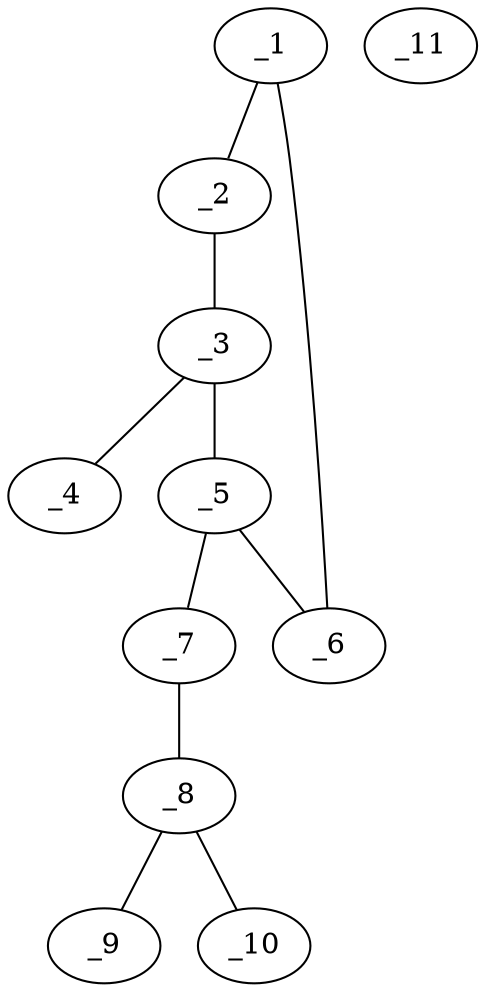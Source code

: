 graph molid621888 {
	_1	 [charge=0,
		chem=1,
		symbol="C  ",
		x="4.2601",
		y="-2.0194"];
	_2	 [charge=0,
		chem=1,
		symbol="C  ",
		x="3.2601",
		y="-2.0194"];
	_1 -- _2	 [valence=1];
	_6	 [charge=0,
		chem=1,
		symbol="C  ",
		x="4.5691",
		y="-1.0684"];
	_1 -- _6	 [valence=1];
	_3	 [charge=0,
		chem=1,
		symbol="C  ",
		x="2.9511",
		y="-1.0684"];
	_2 -- _3	 [valence=1];
	_4	 [charge=0,
		chem=2,
		symbol="O  ",
		x=2,
		y="-0.7593"];
	_3 -- _4	 [valence=2];
	_5	 [charge=0,
		chem=1,
		symbol="C  ",
		x="3.7601",
		y="-0.4806"];
	_3 -- _5	 [valence=1];
	_5 -- _6	 [valence=1];
	_7	 [charge=0,
		chem=1,
		symbol="C  ",
		x="3.7601",
		y="0.5194"];
	_5 -- _7	 [valence=1];
	_8	 [charge=0,
		chem=4,
		symbol="N  ",
		x="4.6261",
		y="1.0194"];
	_7 -- _8	 [valence=1];
	_9	 [charge=0,
		chem=1,
		symbol="C  ",
		x="4.6261",
		y="2.0194"];
	_8 -- _9	 [valence=1];
	_10	 [charge=0,
		chem=1,
		symbol="C  ",
		x="5.4921",
		y="0.5194"];
	_8 -- _10	 [valence=1];
	_11	 [charge=0,
		chem=7,
		symbol="Cl ",
		x="7.4921",
		y=0];
}
